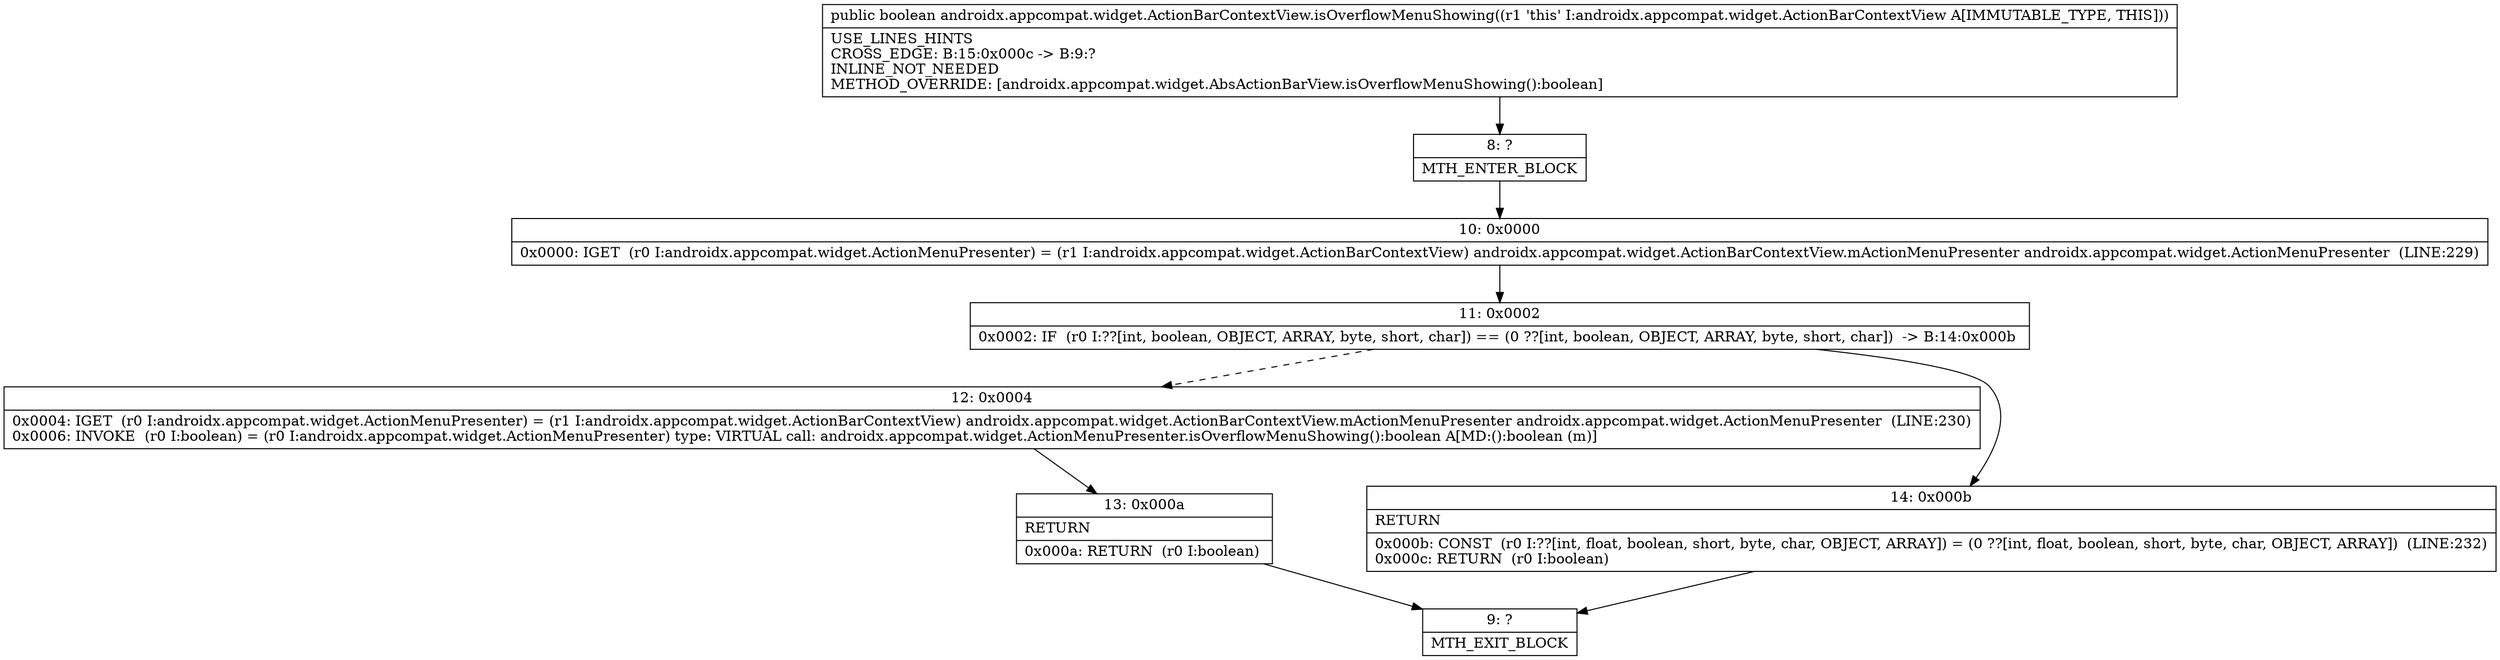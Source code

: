 digraph "CFG forandroidx.appcompat.widget.ActionBarContextView.isOverflowMenuShowing()Z" {
Node_8 [shape=record,label="{8\:\ ?|MTH_ENTER_BLOCK\l}"];
Node_10 [shape=record,label="{10\:\ 0x0000|0x0000: IGET  (r0 I:androidx.appcompat.widget.ActionMenuPresenter) = (r1 I:androidx.appcompat.widget.ActionBarContextView) androidx.appcompat.widget.ActionBarContextView.mActionMenuPresenter androidx.appcompat.widget.ActionMenuPresenter  (LINE:229)\l}"];
Node_11 [shape=record,label="{11\:\ 0x0002|0x0002: IF  (r0 I:??[int, boolean, OBJECT, ARRAY, byte, short, char]) == (0 ??[int, boolean, OBJECT, ARRAY, byte, short, char])  \-\> B:14:0x000b \l}"];
Node_12 [shape=record,label="{12\:\ 0x0004|0x0004: IGET  (r0 I:androidx.appcompat.widget.ActionMenuPresenter) = (r1 I:androidx.appcompat.widget.ActionBarContextView) androidx.appcompat.widget.ActionBarContextView.mActionMenuPresenter androidx.appcompat.widget.ActionMenuPresenter  (LINE:230)\l0x0006: INVOKE  (r0 I:boolean) = (r0 I:androidx.appcompat.widget.ActionMenuPresenter) type: VIRTUAL call: androidx.appcompat.widget.ActionMenuPresenter.isOverflowMenuShowing():boolean A[MD:():boolean (m)]\l}"];
Node_13 [shape=record,label="{13\:\ 0x000a|RETURN\l|0x000a: RETURN  (r0 I:boolean) \l}"];
Node_9 [shape=record,label="{9\:\ ?|MTH_EXIT_BLOCK\l}"];
Node_14 [shape=record,label="{14\:\ 0x000b|RETURN\l|0x000b: CONST  (r0 I:??[int, float, boolean, short, byte, char, OBJECT, ARRAY]) = (0 ??[int, float, boolean, short, byte, char, OBJECT, ARRAY])  (LINE:232)\l0x000c: RETURN  (r0 I:boolean) \l}"];
MethodNode[shape=record,label="{public boolean androidx.appcompat.widget.ActionBarContextView.isOverflowMenuShowing((r1 'this' I:androidx.appcompat.widget.ActionBarContextView A[IMMUTABLE_TYPE, THIS]))  | USE_LINES_HINTS\lCROSS_EDGE: B:15:0x000c \-\> B:9:?\lINLINE_NOT_NEEDED\lMETHOD_OVERRIDE: [androidx.appcompat.widget.AbsActionBarView.isOverflowMenuShowing():boolean]\l}"];
MethodNode -> Node_8;Node_8 -> Node_10;
Node_10 -> Node_11;
Node_11 -> Node_12[style=dashed];
Node_11 -> Node_14;
Node_12 -> Node_13;
Node_13 -> Node_9;
Node_14 -> Node_9;
}

